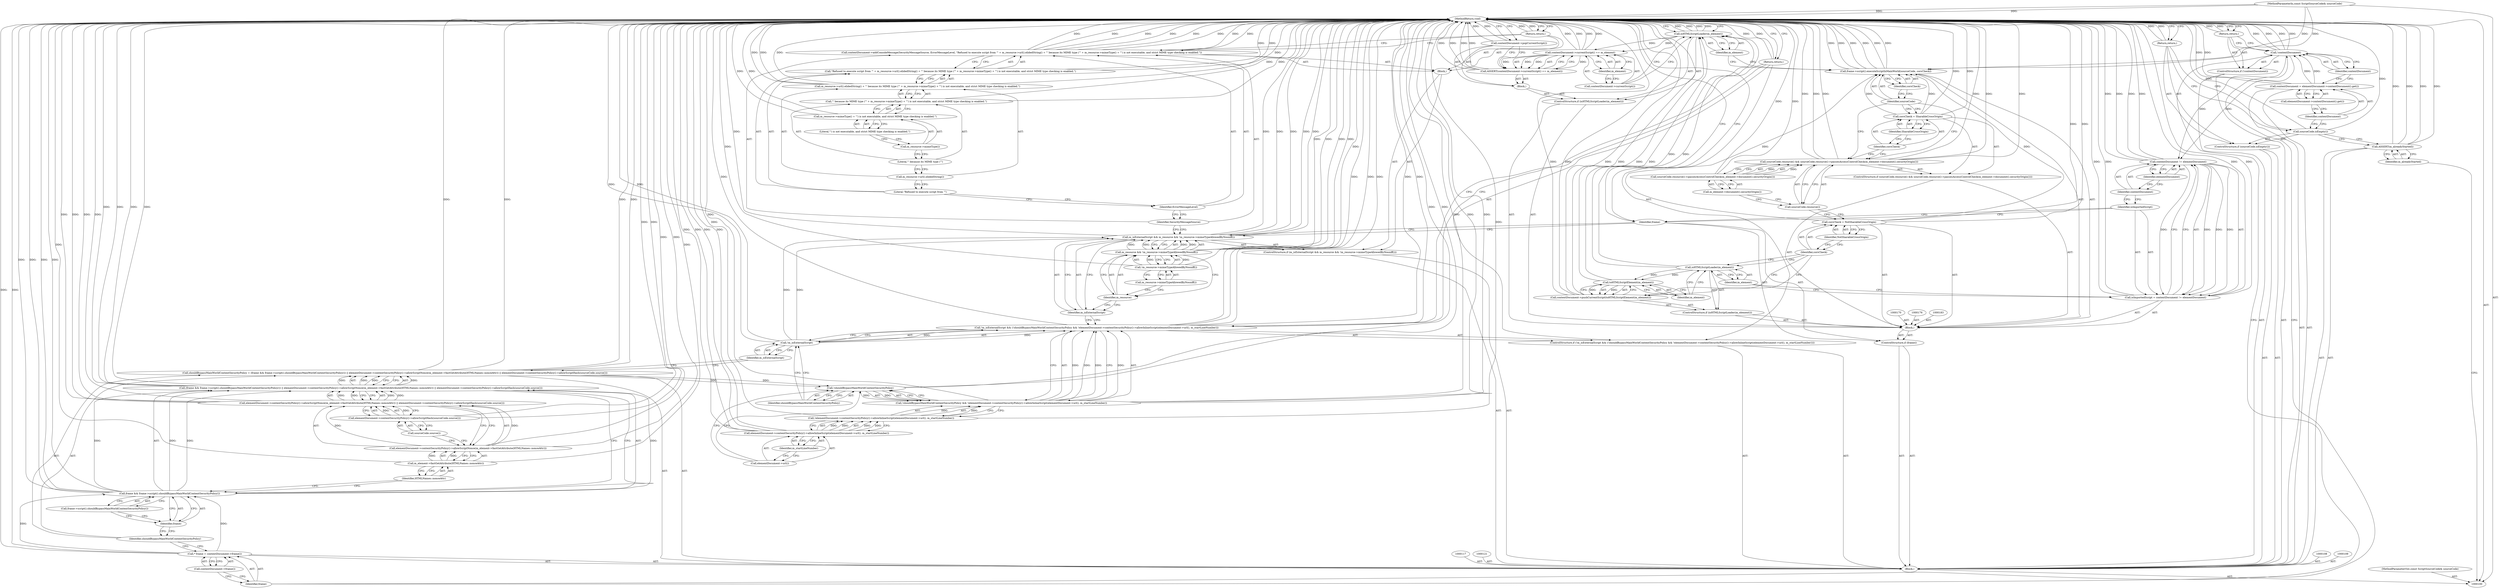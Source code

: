 digraph "1_Chrome_ed6f4545a2a345697e07908c887333f5bdcc97a3" {
"1000207" [label="(MethodReturn,void)"];
"1000101" [label="(MethodParameterIn,const ScriptSourceCode& sourceCode)"];
"1000340" [label="(MethodParameterOut,const ScriptSourceCode& sourceCode)"];
"1000113" [label="(ControlStructure,if (!contextDocument))"];
"1000114" [label="(Call,!contextDocument)"];
"1000115" [label="(Identifier,contextDocument)"];
"1000116" [label="(Return,return;)"];
"1000118" [label="(Call,* frame = contextDocument->frame())"];
"1000119" [label="(Identifier,frame)"];
"1000120" [label="(Call,contextDocument->frame())"];
"1000128" [label="(Call,elementDocument->contentSecurityPolicy()->allowScriptNonce(m_element->fastGetAttribute(HTMLNames::nonceAttr)) || elementDocument->contentSecurityPolicy()->allowScriptHash(sourceCode.source()))"];
"1000129" [label="(Call,elementDocument->contentSecurityPolicy()->allowScriptNonce(m_element->fastGetAttribute(HTMLNames::nonceAttr)))"];
"1000130" [label="(Call,m_element->fastGetAttribute(HTMLNames::nonceAttr))"];
"1000131" [label="(Identifier,HTMLNames::nonceAttr)"];
"1000132" [label="(Call,elementDocument->contentSecurityPolicy()->allowScriptHash(sourceCode.source()))"];
"1000133" [label="(Call,sourceCode.source())"];
"1000124" [label="(Call,(frame && frame->script().shouldBypassMainWorldContentSecurityPolicy()) || elementDocument->contentSecurityPolicy()->allowScriptNonce(m_element->fastGetAttribute(HTMLNames::nonceAttr)) || elementDocument->contentSecurityPolicy()->allowScriptHash(sourceCode.source()))"];
"1000125" [label="(Call,frame && frame->script().shouldBypassMainWorldContentSecurityPolicy())"];
"1000126" [label="(Identifier,frame)"];
"1000127" [label="(Call,frame->script().shouldBypassMainWorldContentSecurityPolicy())"];
"1000122" [label="(Call,shouldBypassMainWorldContentSecurityPolicy = (frame && frame->script().shouldBypassMainWorldContentSecurityPolicy()) || elementDocument->contentSecurityPolicy()->allowScriptNonce(m_element->fastGetAttribute(HTMLNames::nonceAttr)) || elementDocument->contentSecurityPolicy()->allowScriptHash(sourceCode.source()))"];
"1000123" [label="(Identifier,shouldBypassMainWorldContentSecurityPolicy)"];
"1000137" [label="(Identifier,m_isExternalScript)"];
"1000143" [label="(Call,elementDocument->url())"];
"1000144" [label="(Identifier,m_startLineNumber)"];
"1000138" [label="(Call,!shouldBypassMainWorldContentSecurityPolicy && !elementDocument->contentSecurityPolicy()->allowInlineScript(elementDocument->url(), m_startLineNumber))"];
"1000139" [label="(Call,!shouldBypassMainWorldContentSecurityPolicy)"];
"1000140" [label="(Identifier,shouldBypassMainWorldContentSecurityPolicy)"];
"1000134" [label="(ControlStructure,if (!m_isExternalScript && (!shouldBypassMainWorldContentSecurityPolicy && !elementDocument->contentSecurityPolicy()->allowInlineScript(elementDocument->url(), m_startLineNumber))))"];
"1000141" [label="(Call,!elementDocument->contentSecurityPolicy()->allowInlineScript(elementDocument->url(), m_startLineNumber))"];
"1000142" [label="(Call,elementDocument->contentSecurityPolicy()->allowInlineScript(elementDocument->url(), m_startLineNumber))"];
"1000135" [label="(Call,!m_isExternalScript && (!shouldBypassMainWorldContentSecurityPolicy && !elementDocument->contentSecurityPolicy()->allowInlineScript(elementDocument->url(), m_startLineNumber)))"];
"1000136" [label="(Call,!m_isExternalScript)"];
"1000145" [label="(Return,return;)"];
"1000102" [label="(Block,)"];
"1000149" [label="(Call,m_resource && !m_resource->mimeTypeAllowedByNosniff())"];
"1000150" [label="(Identifier,m_resource)"];
"1000146" [label="(ControlStructure,if (m_isExternalScript && m_resource && !m_resource->mimeTypeAllowedByNosniff()))"];
"1000151" [label="(Call,!m_resource->mimeTypeAllowedByNosniff())"];
"1000152" [label="(Call,m_resource->mimeTypeAllowedByNosniff())"];
"1000147" [label="(Call,m_isExternalScript && m_resource && !m_resource->mimeTypeAllowedByNosniff())"];
"1000148" [label="(Identifier,m_isExternalScript)"];
"1000153" [label="(Block,)"];
"1000159" [label="(Call,m_resource->url().elidedString() + \"' because its MIME type ('\" + m_resource->mimeType() + \"') is not executable, and strict MIME type checking is enabled.\")"];
"1000160" [label="(Call,m_resource->url().elidedString())"];
"1000161" [label="(Call,\"' because its MIME type ('\" + m_resource->mimeType() + \"') is not executable, and strict MIME type checking is enabled.\")"];
"1000162" [label="(Literal,\"' because its MIME type ('\")"];
"1000163" [label="(Call,m_resource->mimeType() + \"') is not executable, and strict MIME type checking is enabled.\")"];
"1000164" [label="(Call,m_resource->mimeType())"];
"1000165" [label="(Literal,\"') is not executable, and strict MIME type checking is enabled.\")"];
"1000155" [label="(Identifier,SecurityMessageSource)"];
"1000156" [label="(Identifier,ErrorMessageLevel)"];
"1000154" [label="(Call,contextDocument->addConsoleMessage(SecurityMessageSource, ErrorMessageLevel, \"Refused to execute script from '\" + m_resource->url().elidedString() + \"' because its MIME type ('\" + m_resource->mimeType() + \"') is not executable, and strict MIME type checking is enabled.\"))"];
"1000157" [label="(Call,\"Refused to execute script from '\" + m_resource->url().elidedString() + \"' because its MIME type ('\" + m_resource->mimeType() + \"') is not executable, and strict MIME type checking is enabled.\")"];
"1000158" [label="(Literal,\"Refused to execute script from '\")"];
"1000166" [label="(Return,return;)"];
"1000167" [label="(ControlStructure,if (frame))"];
"1000168" [label="(Identifier,frame)"];
"1000171" [label="(Call,isImportedScript = contextDocument != elementDocument)"];
"1000172" [label="(Identifier,isImportedScript)"];
"1000173" [label="(Call,contextDocument != elementDocument)"];
"1000174" [label="(Identifier,contextDocument)"];
"1000175" [label="(Identifier,elementDocument)"];
"1000178" [label="(Call,isHTMLScriptLoader(m_element))"];
"1000179" [label="(Identifier,m_element)"];
"1000177" [label="(ControlStructure,if (isHTMLScriptLoader(m_element)))"];
"1000104" [label="(Identifier,m_alreadyStarted)"];
"1000103" [label="(Call,ASSERT(m_alreadyStarted))"];
"1000180" [label="(Call,contextDocument->pushCurrentScript(toHTMLScriptElement(m_element)))"];
"1000181" [label="(Call,toHTMLScriptElement(m_element))"];
"1000182" [label="(Identifier,m_element)"];
"1000184" [label="(Call,corsCheck = NotSharableCrossOrigin)"];
"1000185" [label="(Identifier,corsCheck)"];
"1000186" [label="(Identifier,NotSharableCrossOrigin)"];
"1000169" [label="(Block,)"];
"1000188" [label="(Call,sourceCode.resource() && sourceCode.resource()->passesAccessControlCheck(m_element->document().securityOrigin()))"];
"1000189" [label="(Call,sourceCode.resource())"];
"1000190" [label="(Call,sourceCode.resource()->passesAccessControlCheck(m_element->document().securityOrigin()))"];
"1000187" [label="(ControlStructure,if (sourceCode.resource() && sourceCode.resource()->passesAccessControlCheck(m_element->document().securityOrigin())))"];
"1000191" [label="(Call,m_element->document().securityOrigin())"];
"1000192" [label="(Call,corsCheck = SharableCrossOrigin)"];
"1000193" [label="(Identifier,corsCheck)"];
"1000194" [label="(Identifier,SharableCrossOrigin)"];
"1000196" [label="(Identifier,sourceCode)"];
"1000197" [label="(Identifier,corsCheck)"];
"1000195" [label="(Call,frame->script().executeScriptInMainWorld(sourceCode, corsCheck))"];
"1000199" [label="(Call,isHTMLScriptLoader(m_element))"];
"1000200" [label="(Identifier,m_element)"];
"1000201" [label="(Block,)"];
"1000198" [label="(ControlStructure,if (isHTMLScriptLoader(m_element)))"];
"1000202" [label="(Call,ASSERT(contextDocument->currentScript() == m_element))"];
"1000203" [label="(Call,contextDocument->currentScript() == m_element)"];
"1000204" [label="(Call,contextDocument->currentScript())"];
"1000205" [label="(Identifier,m_element)"];
"1000206" [label="(Call,contextDocument->popCurrentScript())"];
"1000105" [label="(ControlStructure,if (sourceCode.isEmpty()))"];
"1000106" [label="(Call,sourceCode.isEmpty())"];
"1000107" [label="(Return,return;)"];
"1000110" [label="(Call,contextDocument = elementDocument->contextDocument().get())"];
"1000111" [label="(Identifier,contextDocument)"];
"1000112" [label="(Call,elementDocument->contextDocument().get())"];
"1000207" -> "1000100"  [label="AST: "];
"1000207" -> "1000107"  [label="CFG: "];
"1000207" -> "1000116"  [label="CFG: "];
"1000207" -> "1000145"  [label="CFG: "];
"1000207" -> "1000166"  [label="CFG: "];
"1000207" -> "1000206"  [label="CFG: "];
"1000207" -> "1000199"  [label="CFG: "];
"1000207" -> "1000168"  [label="CFG: "];
"1000145" -> "1000207"  [label="DDG: "];
"1000116" -> "1000207"  [label="DDG: "];
"1000166" -> "1000207"  [label="DDG: "];
"1000149" -> "1000207"  [label="DDG: "];
"1000149" -> "1000207"  [label="DDG: "];
"1000188" -> "1000207"  [label="DDG: "];
"1000188" -> "1000207"  [label="DDG: "];
"1000188" -> "1000207"  [label="DDG: "];
"1000103" -> "1000207"  [label="DDG: "];
"1000103" -> "1000207"  [label="DDG: "];
"1000180" -> "1000207"  [label="DDG: "];
"1000180" -> "1000207"  [label="DDG: "];
"1000125" -> "1000207"  [label="DDG: "];
"1000125" -> "1000207"  [label="DDG: "];
"1000154" -> "1000207"  [label="DDG: "];
"1000154" -> "1000207"  [label="DDG: "];
"1000154" -> "1000207"  [label="DDG: "];
"1000154" -> "1000207"  [label="DDG: "];
"1000203" -> "1000207"  [label="DDG: "];
"1000203" -> "1000207"  [label="DDG: "];
"1000157" -> "1000207"  [label="DDG: "];
"1000129" -> "1000207"  [label="DDG: "];
"1000163" -> "1000207"  [label="DDG: "];
"1000184" -> "1000207"  [label="DDG: "];
"1000171" -> "1000207"  [label="DDG: "];
"1000171" -> "1000207"  [label="DDG: "];
"1000141" -> "1000207"  [label="DDG: "];
"1000124" -> "1000207"  [label="DDG: "];
"1000124" -> "1000207"  [label="DDG: "];
"1000192" -> "1000207"  [label="DDG: "];
"1000199" -> "1000207"  [label="DDG: "];
"1000199" -> "1000207"  [label="DDG: "];
"1000114" -> "1000207"  [label="DDG: "];
"1000114" -> "1000207"  [label="DDG: "];
"1000159" -> "1000207"  [label="DDG: "];
"1000159" -> "1000207"  [label="DDG: "];
"1000206" -> "1000207"  [label="DDG: "];
"1000122" -> "1000207"  [label="DDG: "];
"1000122" -> "1000207"  [label="DDG: "];
"1000128" -> "1000207"  [label="DDG: "];
"1000128" -> "1000207"  [label="DDG: "];
"1000138" -> "1000207"  [label="DDG: "];
"1000138" -> "1000207"  [label="DDG: "];
"1000139" -> "1000207"  [label="DDG: "];
"1000195" -> "1000207"  [label="DDG: "];
"1000195" -> "1000207"  [label="DDG: "];
"1000195" -> "1000207"  [label="DDG: "];
"1000151" -> "1000207"  [label="DDG: "];
"1000142" -> "1000207"  [label="DDG: "];
"1000142" -> "1000207"  [label="DDG: "];
"1000190" -> "1000207"  [label="DDG: "];
"1000202" -> "1000207"  [label="DDG: "];
"1000202" -> "1000207"  [label="DDG: "];
"1000147" -> "1000207"  [label="DDG: "];
"1000147" -> "1000207"  [label="DDG: "];
"1000147" -> "1000207"  [label="DDG: "];
"1000132" -> "1000207"  [label="DDG: "];
"1000110" -> "1000207"  [label="DDG: "];
"1000135" -> "1000207"  [label="DDG: "];
"1000135" -> "1000207"  [label="DDG: "];
"1000135" -> "1000207"  [label="DDG: "];
"1000101" -> "1000207"  [label="DDG: "];
"1000118" -> "1000207"  [label="DDG: "];
"1000161" -> "1000207"  [label="DDG: "];
"1000173" -> "1000207"  [label="DDG: "];
"1000173" -> "1000207"  [label="DDG: "];
"1000136" -> "1000207"  [label="DDG: "];
"1000106" -> "1000207"  [label="DDG: "];
"1000130" -> "1000207"  [label="DDG: "];
"1000107" -> "1000207"  [label="DDG: "];
"1000101" -> "1000100"  [label="AST: "];
"1000101" -> "1000207"  [label="DDG: "];
"1000101" -> "1000195"  [label="DDG: "];
"1000340" -> "1000100"  [label="AST: "];
"1000113" -> "1000102"  [label="AST: "];
"1000114" -> "1000113"  [label="AST: "];
"1000116" -> "1000113"  [label="AST: "];
"1000114" -> "1000113"  [label="AST: "];
"1000114" -> "1000115"  [label="CFG: "];
"1000115" -> "1000114"  [label="AST: "];
"1000116" -> "1000114"  [label="CFG: "];
"1000119" -> "1000114"  [label="CFG: "];
"1000114" -> "1000207"  [label="DDG: "];
"1000114" -> "1000207"  [label="DDG: "];
"1000110" -> "1000114"  [label="DDG: "];
"1000114" -> "1000173"  [label="DDG: "];
"1000115" -> "1000114"  [label="AST: "];
"1000115" -> "1000110"  [label="CFG: "];
"1000114" -> "1000115"  [label="CFG: "];
"1000116" -> "1000113"  [label="AST: "];
"1000116" -> "1000114"  [label="CFG: "];
"1000207" -> "1000116"  [label="CFG: "];
"1000116" -> "1000207"  [label="DDG: "];
"1000118" -> "1000102"  [label="AST: "];
"1000118" -> "1000120"  [label="CFG: "];
"1000119" -> "1000118"  [label="AST: "];
"1000120" -> "1000118"  [label="AST: "];
"1000123" -> "1000118"  [label="CFG: "];
"1000118" -> "1000207"  [label="DDG: "];
"1000118" -> "1000125"  [label="DDG: "];
"1000119" -> "1000118"  [label="AST: "];
"1000119" -> "1000114"  [label="CFG: "];
"1000120" -> "1000119"  [label="CFG: "];
"1000120" -> "1000118"  [label="AST: "];
"1000120" -> "1000119"  [label="CFG: "];
"1000118" -> "1000120"  [label="CFG: "];
"1000128" -> "1000124"  [label="AST: "];
"1000128" -> "1000129"  [label="CFG: "];
"1000128" -> "1000132"  [label="CFG: "];
"1000129" -> "1000128"  [label="AST: "];
"1000132" -> "1000128"  [label="AST: "];
"1000124" -> "1000128"  [label="CFG: "];
"1000128" -> "1000207"  [label="DDG: "];
"1000128" -> "1000207"  [label="DDG: "];
"1000128" -> "1000124"  [label="DDG: "];
"1000128" -> "1000124"  [label="DDG: "];
"1000129" -> "1000128"  [label="DDG: "];
"1000132" -> "1000128"  [label="DDG: "];
"1000129" -> "1000128"  [label="AST: "];
"1000129" -> "1000130"  [label="CFG: "];
"1000130" -> "1000129"  [label="AST: "];
"1000133" -> "1000129"  [label="CFG: "];
"1000128" -> "1000129"  [label="CFG: "];
"1000129" -> "1000207"  [label="DDG: "];
"1000129" -> "1000128"  [label="DDG: "];
"1000130" -> "1000129"  [label="DDG: "];
"1000130" -> "1000129"  [label="AST: "];
"1000130" -> "1000131"  [label="CFG: "];
"1000131" -> "1000130"  [label="AST: "];
"1000129" -> "1000130"  [label="CFG: "];
"1000130" -> "1000207"  [label="DDG: "];
"1000130" -> "1000129"  [label="DDG: "];
"1000131" -> "1000130"  [label="AST: "];
"1000131" -> "1000125"  [label="CFG: "];
"1000130" -> "1000131"  [label="CFG: "];
"1000132" -> "1000128"  [label="AST: "];
"1000132" -> "1000133"  [label="CFG: "];
"1000133" -> "1000132"  [label="AST: "];
"1000128" -> "1000132"  [label="CFG: "];
"1000132" -> "1000207"  [label="DDG: "];
"1000132" -> "1000128"  [label="DDG: "];
"1000133" -> "1000132"  [label="AST: "];
"1000133" -> "1000129"  [label="CFG: "];
"1000132" -> "1000133"  [label="CFG: "];
"1000124" -> "1000122"  [label="AST: "];
"1000124" -> "1000125"  [label="CFG: "];
"1000124" -> "1000128"  [label="CFG: "];
"1000125" -> "1000124"  [label="AST: "];
"1000128" -> "1000124"  [label="AST: "];
"1000122" -> "1000124"  [label="CFG: "];
"1000124" -> "1000207"  [label="DDG: "];
"1000124" -> "1000207"  [label="DDG: "];
"1000124" -> "1000122"  [label="DDG: "];
"1000124" -> "1000122"  [label="DDG: "];
"1000125" -> "1000124"  [label="DDG: "];
"1000125" -> "1000124"  [label="DDG: "];
"1000128" -> "1000124"  [label="DDG: "];
"1000128" -> "1000124"  [label="DDG: "];
"1000125" -> "1000124"  [label="AST: "];
"1000125" -> "1000126"  [label="CFG: "];
"1000125" -> "1000127"  [label="CFG: "];
"1000126" -> "1000125"  [label="AST: "];
"1000127" -> "1000125"  [label="AST: "];
"1000131" -> "1000125"  [label="CFG: "];
"1000124" -> "1000125"  [label="CFG: "];
"1000125" -> "1000207"  [label="DDG: "];
"1000125" -> "1000207"  [label="DDG: "];
"1000125" -> "1000124"  [label="DDG: "];
"1000125" -> "1000124"  [label="DDG: "];
"1000118" -> "1000125"  [label="DDG: "];
"1000126" -> "1000125"  [label="AST: "];
"1000126" -> "1000123"  [label="CFG: "];
"1000127" -> "1000126"  [label="CFG: "];
"1000125" -> "1000126"  [label="CFG: "];
"1000127" -> "1000125"  [label="AST: "];
"1000127" -> "1000126"  [label="CFG: "];
"1000125" -> "1000127"  [label="CFG: "];
"1000122" -> "1000102"  [label="AST: "];
"1000122" -> "1000124"  [label="CFG: "];
"1000123" -> "1000122"  [label="AST: "];
"1000124" -> "1000122"  [label="AST: "];
"1000137" -> "1000122"  [label="CFG: "];
"1000122" -> "1000207"  [label="DDG: "];
"1000122" -> "1000207"  [label="DDG: "];
"1000124" -> "1000122"  [label="DDG: "];
"1000124" -> "1000122"  [label="DDG: "];
"1000122" -> "1000139"  [label="DDG: "];
"1000123" -> "1000122"  [label="AST: "];
"1000123" -> "1000118"  [label="CFG: "];
"1000126" -> "1000123"  [label="CFG: "];
"1000137" -> "1000136"  [label="AST: "];
"1000137" -> "1000122"  [label="CFG: "];
"1000136" -> "1000137"  [label="CFG: "];
"1000143" -> "1000142"  [label="AST: "];
"1000143" -> "1000139"  [label="CFG: "];
"1000144" -> "1000143"  [label="CFG: "];
"1000144" -> "1000142"  [label="AST: "];
"1000144" -> "1000143"  [label="CFG: "];
"1000142" -> "1000144"  [label="CFG: "];
"1000138" -> "1000135"  [label="AST: "];
"1000138" -> "1000139"  [label="CFG: "];
"1000138" -> "1000141"  [label="CFG: "];
"1000139" -> "1000138"  [label="AST: "];
"1000141" -> "1000138"  [label="AST: "];
"1000135" -> "1000138"  [label="CFG: "];
"1000138" -> "1000207"  [label="DDG: "];
"1000138" -> "1000207"  [label="DDG: "];
"1000138" -> "1000135"  [label="DDG: "];
"1000138" -> "1000135"  [label="DDG: "];
"1000139" -> "1000138"  [label="DDG: "];
"1000141" -> "1000138"  [label="DDG: "];
"1000139" -> "1000138"  [label="AST: "];
"1000139" -> "1000140"  [label="CFG: "];
"1000140" -> "1000139"  [label="AST: "];
"1000143" -> "1000139"  [label="CFG: "];
"1000138" -> "1000139"  [label="CFG: "];
"1000139" -> "1000207"  [label="DDG: "];
"1000139" -> "1000138"  [label="DDG: "];
"1000122" -> "1000139"  [label="DDG: "];
"1000140" -> "1000139"  [label="AST: "];
"1000140" -> "1000136"  [label="CFG: "];
"1000139" -> "1000140"  [label="CFG: "];
"1000134" -> "1000102"  [label="AST: "];
"1000135" -> "1000134"  [label="AST: "];
"1000145" -> "1000134"  [label="AST: "];
"1000141" -> "1000138"  [label="AST: "];
"1000141" -> "1000142"  [label="CFG: "];
"1000142" -> "1000141"  [label="AST: "];
"1000138" -> "1000141"  [label="CFG: "];
"1000141" -> "1000207"  [label="DDG: "];
"1000141" -> "1000138"  [label="DDG: "];
"1000142" -> "1000141"  [label="DDG: "];
"1000142" -> "1000141"  [label="DDG: "];
"1000142" -> "1000141"  [label="AST: "];
"1000142" -> "1000144"  [label="CFG: "];
"1000143" -> "1000142"  [label="AST: "];
"1000144" -> "1000142"  [label="AST: "];
"1000141" -> "1000142"  [label="CFG: "];
"1000142" -> "1000207"  [label="DDG: "];
"1000142" -> "1000207"  [label="DDG: "];
"1000142" -> "1000141"  [label="DDG: "];
"1000142" -> "1000141"  [label="DDG: "];
"1000135" -> "1000134"  [label="AST: "];
"1000135" -> "1000136"  [label="CFG: "];
"1000135" -> "1000138"  [label="CFG: "];
"1000136" -> "1000135"  [label="AST: "];
"1000138" -> "1000135"  [label="AST: "];
"1000145" -> "1000135"  [label="CFG: "];
"1000148" -> "1000135"  [label="CFG: "];
"1000135" -> "1000207"  [label="DDG: "];
"1000135" -> "1000207"  [label="DDG: "];
"1000135" -> "1000207"  [label="DDG: "];
"1000136" -> "1000135"  [label="DDG: "];
"1000138" -> "1000135"  [label="DDG: "];
"1000138" -> "1000135"  [label="DDG: "];
"1000136" -> "1000135"  [label="AST: "];
"1000136" -> "1000137"  [label="CFG: "];
"1000137" -> "1000136"  [label="AST: "];
"1000140" -> "1000136"  [label="CFG: "];
"1000135" -> "1000136"  [label="CFG: "];
"1000136" -> "1000207"  [label="DDG: "];
"1000136" -> "1000135"  [label="DDG: "];
"1000136" -> "1000147"  [label="DDG: "];
"1000145" -> "1000134"  [label="AST: "];
"1000145" -> "1000135"  [label="CFG: "];
"1000207" -> "1000145"  [label="CFG: "];
"1000145" -> "1000207"  [label="DDG: "];
"1000102" -> "1000100"  [label="AST: "];
"1000103" -> "1000102"  [label="AST: "];
"1000105" -> "1000102"  [label="AST: "];
"1000108" -> "1000102"  [label="AST: "];
"1000109" -> "1000102"  [label="AST: "];
"1000110" -> "1000102"  [label="AST: "];
"1000113" -> "1000102"  [label="AST: "];
"1000117" -> "1000102"  [label="AST: "];
"1000118" -> "1000102"  [label="AST: "];
"1000121" -> "1000102"  [label="AST: "];
"1000122" -> "1000102"  [label="AST: "];
"1000134" -> "1000102"  [label="AST: "];
"1000146" -> "1000102"  [label="AST: "];
"1000167" -> "1000102"  [label="AST: "];
"1000149" -> "1000147"  [label="AST: "];
"1000149" -> "1000150"  [label="CFG: "];
"1000149" -> "1000151"  [label="CFG: "];
"1000150" -> "1000149"  [label="AST: "];
"1000151" -> "1000149"  [label="AST: "];
"1000147" -> "1000149"  [label="CFG: "];
"1000149" -> "1000207"  [label="DDG: "];
"1000149" -> "1000207"  [label="DDG: "];
"1000149" -> "1000147"  [label="DDG: "];
"1000149" -> "1000147"  [label="DDG: "];
"1000151" -> "1000149"  [label="DDG: "];
"1000150" -> "1000149"  [label="AST: "];
"1000150" -> "1000148"  [label="CFG: "];
"1000152" -> "1000150"  [label="CFG: "];
"1000149" -> "1000150"  [label="CFG: "];
"1000146" -> "1000102"  [label="AST: "];
"1000147" -> "1000146"  [label="AST: "];
"1000153" -> "1000146"  [label="AST: "];
"1000151" -> "1000149"  [label="AST: "];
"1000151" -> "1000152"  [label="CFG: "];
"1000152" -> "1000151"  [label="AST: "];
"1000149" -> "1000151"  [label="CFG: "];
"1000151" -> "1000207"  [label="DDG: "];
"1000151" -> "1000149"  [label="DDG: "];
"1000152" -> "1000151"  [label="AST: "];
"1000152" -> "1000150"  [label="CFG: "];
"1000151" -> "1000152"  [label="CFG: "];
"1000147" -> "1000146"  [label="AST: "];
"1000147" -> "1000148"  [label="CFG: "];
"1000147" -> "1000149"  [label="CFG: "];
"1000148" -> "1000147"  [label="AST: "];
"1000149" -> "1000147"  [label="AST: "];
"1000155" -> "1000147"  [label="CFG: "];
"1000168" -> "1000147"  [label="CFG: "];
"1000147" -> "1000207"  [label="DDG: "];
"1000147" -> "1000207"  [label="DDG: "];
"1000147" -> "1000207"  [label="DDG: "];
"1000136" -> "1000147"  [label="DDG: "];
"1000149" -> "1000147"  [label="DDG: "];
"1000149" -> "1000147"  [label="DDG: "];
"1000148" -> "1000147"  [label="AST: "];
"1000148" -> "1000135"  [label="CFG: "];
"1000150" -> "1000148"  [label="CFG: "];
"1000147" -> "1000148"  [label="CFG: "];
"1000153" -> "1000146"  [label="AST: "];
"1000154" -> "1000153"  [label="AST: "];
"1000166" -> "1000153"  [label="AST: "];
"1000159" -> "1000157"  [label="AST: "];
"1000159" -> "1000161"  [label="CFG: "];
"1000160" -> "1000159"  [label="AST: "];
"1000161" -> "1000159"  [label="AST: "];
"1000157" -> "1000159"  [label="CFG: "];
"1000159" -> "1000207"  [label="DDG: "];
"1000159" -> "1000207"  [label="DDG: "];
"1000160" -> "1000159"  [label="AST: "];
"1000160" -> "1000158"  [label="CFG: "];
"1000162" -> "1000160"  [label="CFG: "];
"1000161" -> "1000159"  [label="AST: "];
"1000161" -> "1000163"  [label="CFG: "];
"1000162" -> "1000161"  [label="AST: "];
"1000163" -> "1000161"  [label="AST: "];
"1000159" -> "1000161"  [label="CFG: "];
"1000161" -> "1000207"  [label="DDG: "];
"1000162" -> "1000161"  [label="AST: "];
"1000162" -> "1000160"  [label="CFG: "];
"1000164" -> "1000162"  [label="CFG: "];
"1000163" -> "1000161"  [label="AST: "];
"1000163" -> "1000165"  [label="CFG: "];
"1000164" -> "1000163"  [label="AST: "];
"1000165" -> "1000163"  [label="AST: "];
"1000161" -> "1000163"  [label="CFG: "];
"1000163" -> "1000207"  [label="DDG: "];
"1000164" -> "1000163"  [label="AST: "];
"1000164" -> "1000162"  [label="CFG: "];
"1000165" -> "1000164"  [label="CFG: "];
"1000165" -> "1000163"  [label="AST: "];
"1000165" -> "1000164"  [label="CFG: "];
"1000163" -> "1000165"  [label="CFG: "];
"1000155" -> "1000154"  [label="AST: "];
"1000155" -> "1000147"  [label="CFG: "];
"1000156" -> "1000155"  [label="CFG: "];
"1000156" -> "1000154"  [label="AST: "];
"1000156" -> "1000155"  [label="CFG: "];
"1000158" -> "1000156"  [label="CFG: "];
"1000154" -> "1000153"  [label="AST: "];
"1000154" -> "1000157"  [label="CFG: "];
"1000155" -> "1000154"  [label="AST: "];
"1000156" -> "1000154"  [label="AST: "];
"1000157" -> "1000154"  [label="AST: "];
"1000166" -> "1000154"  [label="CFG: "];
"1000154" -> "1000207"  [label="DDG: "];
"1000154" -> "1000207"  [label="DDG: "];
"1000154" -> "1000207"  [label="DDG: "];
"1000154" -> "1000207"  [label="DDG: "];
"1000157" -> "1000154"  [label="AST: "];
"1000157" -> "1000159"  [label="CFG: "];
"1000158" -> "1000157"  [label="AST: "];
"1000159" -> "1000157"  [label="AST: "];
"1000154" -> "1000157"  [label="CFG: "];
"1000157" -> "1000207"  [label="DDG: "];
"1000158" -> "1000157"  [label="AST: "];
"1000158" -> "1000156"  [label="CFG: "];
"1000160" -> "1000158"  [label="CFG: "];
"1000166" -> "1000153"  [label="AST: "];
"1000166" -> "1000154"  [label="CFG: "];
"1000207" -> "1000166"  [label="CFG: "];
"1000166" -> "1000207"  [label="DDG: "];
"1000167" -> "1000102"  [label="AST: "];
"1000168" -> "1000167"  [label="AST: "];
"1000169" -> "1000167"  [label="AST: "];
"1000168" -> "1000167"  [label="AST: "];
"1000168" -> "1000147"  [label="CFG: "];
"1000172" -> "1000168"  [label="CFG: "];
"1000207" -> "1000168"  [label="CFG: "];
"1000171" -> "1000169"  [label="AST: "];
"1000171" -> "1000173"  [label="CFG: "];
"1000172" -> "1000171"  [label="AST: "];
"1000173" -> "1000171"  [label="AST: "];
"1000179" -> "1000171"  [label="CFG: "];
"1000171" -> "1000207"  [label="DDG: "];
"1000171" -> "1000207"  [label="DDG: "];
"1000173" -> "1000171"  [label="DDG: "];
"1000173" -> "1000171"  [label="DDG: "];
"1000172" -> "1000171"  [label="AST: "];
"1000172" -> "1000168"  [label="CFG: "];
"1000174" -> "1000172"  [label="CFG: "];
"1000173" -> "1000171"  [label="AST: "];
"1000173" -> "1000175"  [label="CFG: "];
"1000174" -> "1000173"  [label="AST: "];
"1000175" -> "1000173"  [label="AST: "];
"1000171" -> "1000173"  [label="CFG: "];
"1000173" -> "1000207"  [label="DDG: "];
"1000173" -> "1000207"  [label="DDG: "];
"1000173" -> "1000171"  [label="DDG: "];
"1000173" -> "1000171"  [label="DDG: "];
"1000114" -> "1000173"  [label="DDG: "];
"1000174" -> "1000173"  [label="AST: "];
"1000174" -> "1000172"  [label="CFG: "];
"1000175" -> "1000174"  [label="CFG: "];
"1000175" -> "1000173"  [label="AST: "];
"1000175" -> "1000174"  [label="CFG: "];
"1000173" -> "1000175"  [label="CFG: "];
"1000178" -> "1000177"  [label="AST: "];
"1000178" -> "1000179"  [label="CFG: "];
"1000179" -> "1000178"  [label="AST: "];
"1000182" -> "1000178"  [label="CFG: "];
"1000185" -> "1000178"  [label="CFG: "];
"1000178" -> "1000181"  [label="DDG: "];
"1000178" -> "1000199"  [label="DDG: "];
"1000179" -> "1000178"  [label="AST: "];
"1000179" -> "1000171"  [label="CFG: "];
"1000178" -> "1000179"  [label="CFG: "];
"1000177" -> "1000169"  [label="AST: "];
"1000178" -> "1000177"  [label="AST: "];
"1000180" -> "1000177"  [label="AST: "];
"1000104" -> "1000103"  [label="AST: "];
"1000104" -> "1000100"  [label="CFG: "];
"1000103" -> "1000104"  [label="CFG: "];
"1000103" -> "1000102"  [label="AST: "];
"1000103" -> "1000104"  [label="CFG: "];
"1000104" -> "1000103"  [label="AST: "];
"1000106" -> "1000103"  [label="CFG: "];
"1000103" -> "1000207"  [label="DDG: "];
"1000103" -> "1000207"  [label="DDG: "];
"1000180" -> "1000177"  [label="AST: "];
"1000180" -> "1000181"  [label="CFG: "];
"1000181" -> "1000180"  [label="AST: "];
"1000185" -> "1000180"  [label="CFG: "];
"1000180" -> "1000207"  [label="DDG: "];
"1000180" -> "1000207"  [label="DDG: "];
"1000181" -> "1000180"  [label="DDG: "];
"1000181" -> "1000180"  [label="AST: "];
"1000181" -> "1000182"  [label="CFG: "];
"1000182" -> "1000181"  [label="AST: "];
"1000180" -> "1000181"  [label="CFG: "];
"1000181" -> "1000180"  [label="DDG: "];
"1000178" -> "1000181"  [label="DDG: "];
"1000181" -> "1000199"  [label="DDG: "];
"1000182" -> "1000181"  [label="AST: "];
"1000182" -> "1000178"  [label="CFG: "];
"1000181" -> "1000182"  [label="CFG: "];
"1000184" -> "1000169"  [label="AST: "];
"1000184" -> "1000186"  [label="CFG: "];
"1000185" -> "1000184"  [label="AST: "];
"1000186" -> "1000184"  [label="AST: "];
"1000189" -> "1000184"  [label="CFG: "];
"1000184" -> "1000207"  [label="DDG: "];
"1000184" -> "1000195"  [label="DDG: "];
"1000185" -> "1000184"  [label="AST: "];
"1000185" -> "1000180"  [label="CFG: "];
"1000185" -> "1000178"  [label="CFG: "];
"1000186" -> "1000185"  [label="CFG: "];
"1000186" -> "1000184"  [label="AST: "];
"1000186" -> "1000185"  [label="CFG: "];
"1000184" -> "1000186"  [label="CFG: "];
"1000169" -> "1000167"  [label="AST: "];
"1000170" -> "1000169"  [label="AST: "];
"1000171" -> "1000169"  [label="AST: "];
"1000176" -> "1000169"  [label="AST: "];
"1000177" -> "1000169"  [label="AST: "];
"1000183" -> "1000169"  [label="AST: "];
"1000184" -> "1000169"  [label="AST: "];
"1000187" -> "1000169"  [label="AST: "];
"1000195" -> "1000169"  [label="AST: "];
"1000198" -> "1000169"  [label="AST: "];
"1000188" -> "1000187"  [label="AST: "];
"1000188" -> "1000189"  [label="CFG: "];
"1000188" -> "1000190"  [label="CFG: "];
"1000189" -> "1000188"  [label="AST: "];
"1000190" -> "1000188"  [label="AST: "];
"1000193" -> "1000188"  [label="CFG: "];
"1000196" -> "1000188"  [label="CFG: "];
"1000188" -> "1000207"  [label="DDG: "];
"1000188" -> "1000207"  [label="DDG: "];
"1000188" -> "1000207"  [label="DDG: "];
"1000190" -> "1000188"  [label="DDG: "];
"1000189" -> "1000188"  [label="AST: "];
"1000189" -> "1000184"  [label="CFG: "];
"1000191" -> "1000189"  [label="CFG: "];
"1000188" -> "1000189"  [label="CFG: "];
"1000190" -> "1000188"  [label="AST: "];
"1000190" -> "1000191"  [label="CFG: "];
"1000191" -> "1000190"  [label="AST: "];
"1000188" -> "1000190"  [label="CFG: "];
"1000190" -> "1000207"  [label="DDG: "];
"1000190" -> "1000188"  [label="DDG: "];
"1000187" -> "1000169"  [label="AST: "];
"1000188" -> "1000187"  [label="AST: "];
"1000192" -> "1000187"  [label="AST: "];
"1000191" -> "1000190"  [label="AST: "];
"1000191" -> "1000189"  [label="CFG: "];
"1000190" -> "1000191"  [label="CFG: "];
"1000192" -> "1000187"  [label="AST: "];
"1000192" -> "1000194"  [label="CFG: "];
"1000193" -> "1000192"  [label="AST: "];
"1000194" -> "1000192"  [label="AST: "];
"1000196" -> "1000192"  [label="CFG: "];
"1000192" -> "1000207"  [label="DDG: "];
"1000192" -> "1000195"  [label="DDG: "];
"1000193" -> "1000192"  [label="AST: "];
"1000193" -> "1000188"  [label="CFG: "];
"1000194" -> "1000193"  [label="CFG: "];
"1000194" -> "1000192"  [label="AST: "];
"1000194" -> "1000193"  [label="CFG: "];
"1000192" -> "1000194"  [label="CFG: "];
"1000196" -> "1000195"  [label="AST: "];
"1000196" -> "1000192"  [label="CFG: "];
"1000196" -> "1000188"  [label="CFG: "];
"1000197" -> "1000196"  [label="CFG: "];
"1000197" -> "1000195"  [label="AST: "];
"1000197" -> "1000196"  [label="CFG: "];
"1000195" -> "1000197"  [label="CFG: "];
"1000195" -> "1000169"  [label="AST: "];
"1000195" -> "1000197"  [label="CFG: "];
"1000196" -> "1000195"  [label="AST: "];
"1000197" -> "1000195"  [label="AST: "];
"1000200" -> "1000195"  [label="CFG: "];
"1000195" -> "1000207"  [label="DDG: "];
"1000195" -> "1000207"  [label="DDG: "];
"1000195" -> "1000207"  [label="DDG: "];
"1000101" -> "1000195"  [label="DDG: "];
"1000184" -> "1000195"  [label="DDG: "];
"1000192" -> "1000195"  [label="DDG: "];
"1000199" -> "1000198"  [label="AST: "];
"1000199" -> "1000200"  [label="CFG: "];
"1000200" -> "1000199"  [label="AST: "];
"1000204" -> "1000199"  [label="CFG: "];
"1000207" -> "1000199"  [label="CFG: "];
"1000199" -> "1000207"  [label="DDG: "];
"1000199" -> "1000207"  [label="DDG: "];
"1000181" -> "1000199"  [label="DDG: "];
"1000178" -> "1000199"  [label="DDG: "];
"1000199" -> "1000203"  [label="DDG: "];
"1000200" -> "1000199"  [label="AST: "];
"1000200" -> "1000195"  [label="CFG: "];
"1000199" -> "1000200"  [label="CFG: "];
"1000201" -> "1000198"  [label="AST: "];
"1000202" -> "1000201"  [label="AST: "];
"1000206" -> "1000201"  [label="AST: "];
"1000198" -> "1000169"  [label="AST: "];
"1000199" -> "1000198"  [label="AST: "];
"1000201" -> "1000198"  [label="AST: "];
"1000202" -> "1000201"  [label="AST: "];
"1000202" -> "1000203"  [label="CFG: "];
"1000203" -> "1000202"  [label="AST: "];
"1000206" -> "1000202"  [label="CFG: "];
"1000202" -> "1000207"  [label="DDG: "];
"1000202" -> "1000207"  [label="DDG: "];
"1000203" -> "1000202"  [label="DDG: "];
"1000203" -> "1000202"  [label="DDG: "];
"1000203" -> "1000202"  [label="AST: "];
"1000203" -> "1000205"  [label="CFG: "];
"1000204" -> "1000203"  [label="AST: "];
"1000205" -> "1000203"  [label="AST: "];
"1000202" -> "1000203"  [label="CFG: "];
"1000203" -> "1000207"  [label="DDG: "];
"1000203" -> "1000207"  [label="DDG: "];
"1000203" -> "1000202"  [label="DDG: "];
"1000203" -> "1000202"  [label="DDG: "];
"1000199" -> "1000203"  [label="DDG: "];
"1000204" -> "1000203"  [label="AST: "];
"1000204" -> "1000199"  [label="CFG: "];
"1000205" -> "1000204"  [label="CFG: "];
"1000205" -> "1000203"  [label="AST: "];
"1000205" -> "1000204"  [label="CFG: "];
"1000203" -> "1000205"  [label="CFG: "];
"1000206" -> "1000201"  [label="AST: "];
"1000206" -> "1000202"  [label="CFG: "];
"1000207" -> "1000206"  [label="CFG: "];
"1000206" -> "1000207"  [label="DDG: "];
"1000105" -> "1000102"  [label="AST: "];
"1000106" -> "1000105"  [label="AST: "];
"1000107" -> "1000105"  [label="AST: "];
"1000106" -> "1000105"  [label="AST: "];
"1000106" -> "1000103"  [label="CFG: "];
"1000107" -> "1000106"  [label="CFG: "];
"1000111" -> "1000106"  [label="CFG: "];
"1000106" -> "1000207"  [label="DDG: "];
"1000107" -> "1000105"  [label="AST: "];
"1000107" -> "1000106"  [label="CFG: "];
"1000207" -> "1000107"  [label="CFG: "];
"1000107" -> "1000207"  [label="DDG: "];
"1000110" -> "1000102"  [label="AST: "];
"1000110" -> "1000112"  [label="CFG: "];
"1000111" -> "1000110"  [label="AST: "];
"1000112" -> "1000110"  [label="AST: "];
"1000115" -> "1000110"  [label="CFG: "];
"1000110" -> "1000207"  [label="DDG: "];
"1000110" -> "1000114"  [label="DDG: "];
"1000111" -> "1000110"  [label="AST: "];
"1000111" -> "1000106"  [label="CFG: "];
"1000112" -> "1000111"  [label="CFG: "];
"1000112" -> "1000110"  [label="AST: "];
"1000112" -> "1000111"  [label="CFG: "];
"1000110" -> "1000112"  [label="CFG: "];
}
